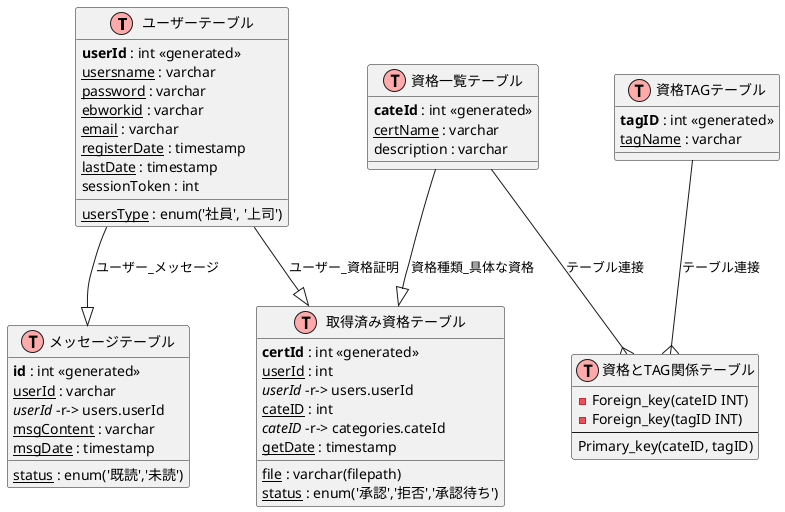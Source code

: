 @startuml
!define Table(name,desc) class name as "desc" << (T,#FFAAAA) >>
!define primary_key(x) <b>x</b>
!define unique(x) <color:red>x</color>
!define not_null(x) <u>x</u>
!define foreign_key(x) <i>x</i>

Table(users, "ユーザーテーブル") {
    primary_key(userId) : int <<generated>>
    not_null(usersname) : varchar
    not_null(password) : varchar
    not_null(ebworkid) : varchar
    not_null(email) : varchar
    not_null(usersType) : enum('社員', '上司')
    not_null(registerDate) : timestamp
    not_null(lastDate) : timestamp
    sessionToken : int
}

Table(categories, "資格一覧テーブル") {
    primary_key(cateId) : int <<generated>>
    not_null(certName) : varchar
    description : varchar
}


Table(tags, "資格TAGテーブル") {
    primary_key(tagID) : int <<generated>>
    not_null(tagName) : varchar
}
Table(tagRelate, "資格とTAG関係テーブル") {
  -Foreign_key(cateID INT)
  -Foreign_key(tagID INT)
  --
  Primary_key(cateID, tagID)
}
Table(certs, "取得済み資格テーブル") {
    primary_key(certId) : int <<generated>>
    not_null(userId) : int
    foreign_key(userId) -r-> users.userId
    not_null(cateID) : int
    foreign_key(cateID) -r-> categories.cateId
    not_null(getDate) : timestamp
    not_null(file) : varchar(filepath)
    not_null(status) : enum('承認','拒否','承認待ち')
}

Table(messages, "メッセージテーブル") {
    primary_key(id) : int <<generated>>
    not_null(userId) : varchar
    foreign_key(userId) -r-> users.userId
    not_null(msgContent) : varchar 
    not_null(msgDate) : timestamp
    not_null(status) : enum('既読','未読')
}

tags --{ tagRelate : テーブル連接
categories --{ tagRelate : テーブル連接


users --|> messages : ユーザー_メッセージ
users --|> certs : ユーザー_資格証明
categories --|> certs : 資格種類_具体な資格

@enduml
